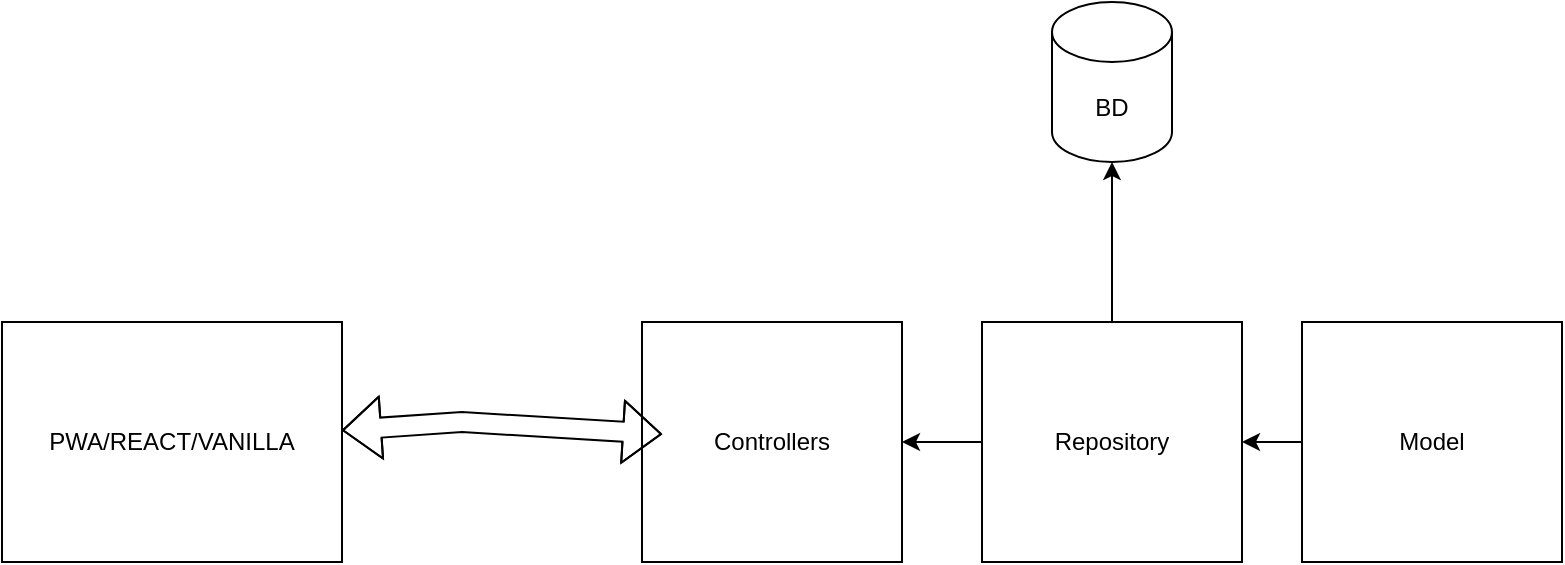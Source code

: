 <mxfile version="24.8.0">
  <diagram name="Page-1" id="mgYYaOnUKmQbhphQPEtM">
    <mxGraphModel dx="1171" dy="518" grid="1" gridSize="10" guides="1" tooltips="1" connect="1" arrows="1" fold="1" page="1" pageScale="1" pageWidth="850" pageHeight="1100" math="0" shadow="0">
      <root>
        <mxCell id="0" />
        <mxCell id="1" parent="0" />
        <mxCell id="ovBtuc8fKIwq0Jd-5MMs-4" value="" style="edgeStyle=orthogonalEdgeStyle;rounded=0;orthogonalLoop=1;jettySize=auto;html=1;" edge="1" parent="1" source="ovBtuc8fKIwq0Jd-5MMs-1" target="ovBtuc8fKIwq0Jd-5MMs-3">
          <mxGeometry relative="1" as="geometry" />
        </mxCell>
        <mxCell id="ovBtuc8fKIwq0Jd-5MMs-1" value="Model" style="rounded=0;whiteSpace=wrap;html=1;" vertex="1" parent="1">
          <mxGeometry x="720" y="190" width="130" height="120" as="geometry" />
        </mxCell>
        <mxCell id="ovBtuc8fKIwq0Jd-5MMs-6" value="" style="edgeStyle=orthogonalEdgeStyle;rounded=0;orthogonalLoop=1;jettySize=auto;html=1;" edge="1" parent="1" source="ovBtuc8fKIwq0Jd-5MMs-3">
          <mxGeometry relative="1" as="geometry">
            <mxPoint x="520" y="250" as="targetPoint" />
          </mxGeometry>
        </mxCell>
        <mxCell id="ovBtuc8fKIwq0Jd-5MMs-9" value="" style="edgeStyle=orthogonalEdgeStyle;rounded=0;orthogonalLoop=1;jettySize=auto;html=1;" edge="1" parent="1" source="ovBtuc8fKIwq0Jd-5MMs-3" target="ovBtuc8fKIwq0Jd-5MMs-8">
          <mxGeometry relative="1" as="geometry" />
        </mxCell>
        <mxCell id="ovBtuc8fKIwq0Jd-5MMs-3" value="Repository" style="rounded=0;whiteSpace=wrap;html=1;" vertex="1" parent="1">
          <mxGeometry x="560" y="190" width="130" height="120" as="geometry" />
        </mxCell>
        <mxCell id="ovBtuc8fKIwq0Jd-5MMs-7" value="Controllers" style="rounded=0;whiteSpace=wrap;html=1;" vertex="1" parent="1">
          <mxGeometry x="390" y="190" width="130" height="120" as="geometry" />
        </mxCell>
        <mxCell id="ovBtuc8fKIwq0Jd-5MMs-8" value="BD" style="shape=cylinder3;whiteSpace=wrap;html=1;boundedLbl=1;backgroundOutline=1;size=15;" vertex="1" parent="1">
          <mxGeometry x="595" y="30" width="60" height="80" as="geometry" />
        </mxCell>
        <mxCell id="ovBtuc8fKIwq0Jd-5MMs-10" value="PWA/REACT/VANILLA" style="rounded=0;whiteSpace=wrap;html=1;" vertex="1" parent="1">
          <mxGeometry x="70" y="190" width="170" height="120" as="geometry" />
        </mxCell>
        <mxCell id="ovBtuc8fKIwq0Jd-5MMs-11" value="" style="shape=flexArrow;endArrow=classic;startArrow=classic;html=1;rounded=0;" edge="1" parent="1" source="ovBtuc8fKIwq0Jd-5MMs-10">
          <mxGeometry width="100" height="100" relative="1" as="geometry">
            <mxPoint x="270" y="270" as="sourcePoint" />
            <mxPoint x="400" y="246.061" as="targetPoint" />
            <Array as="points">
              <mxPoint x="300" y="240" />
            </Array>
          </mxGeometry>
        </mxCell>
      </root>
    </mxGraphModel>
  </diagram>
</mxfile>
